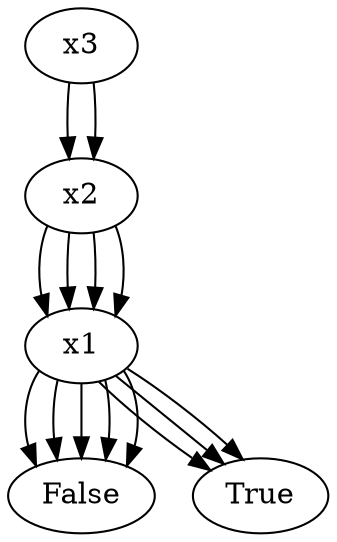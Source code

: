 digraph G {
	x3->x2;
	x2->x1;
	x1->False;
	x1->True;
	x2->x1;
	x1->True;
	x1->False;
	x3->x2;
	x2->x1;
	x1->False;
	x1->True;
	x2->x1;
	x1->False;
	x1->False;
}